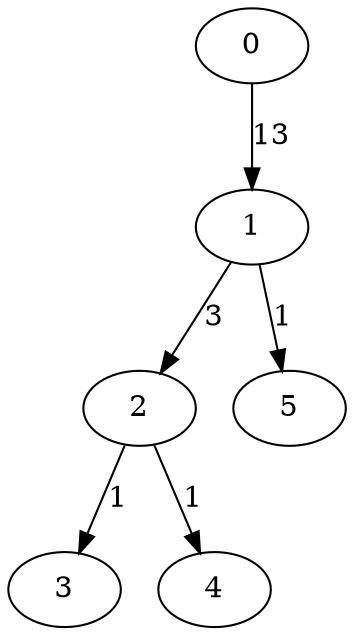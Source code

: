 digraph G {
0 -> 1 [label=13];
1 -> 2 [label=3];
1 -> 5 [label=1];
2 -> 3 [label=1];
2 -> 4 [label=1];
}